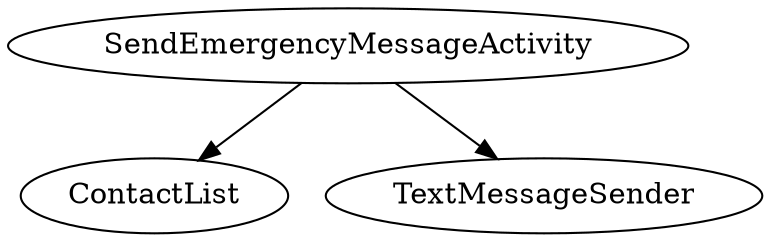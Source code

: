 digraph G1 {
  concentrate = true;
  SendEmergencyMessageActivity -> ContactList;
  SendEmergencyMessageActivity -> TextMessageSender;
}
